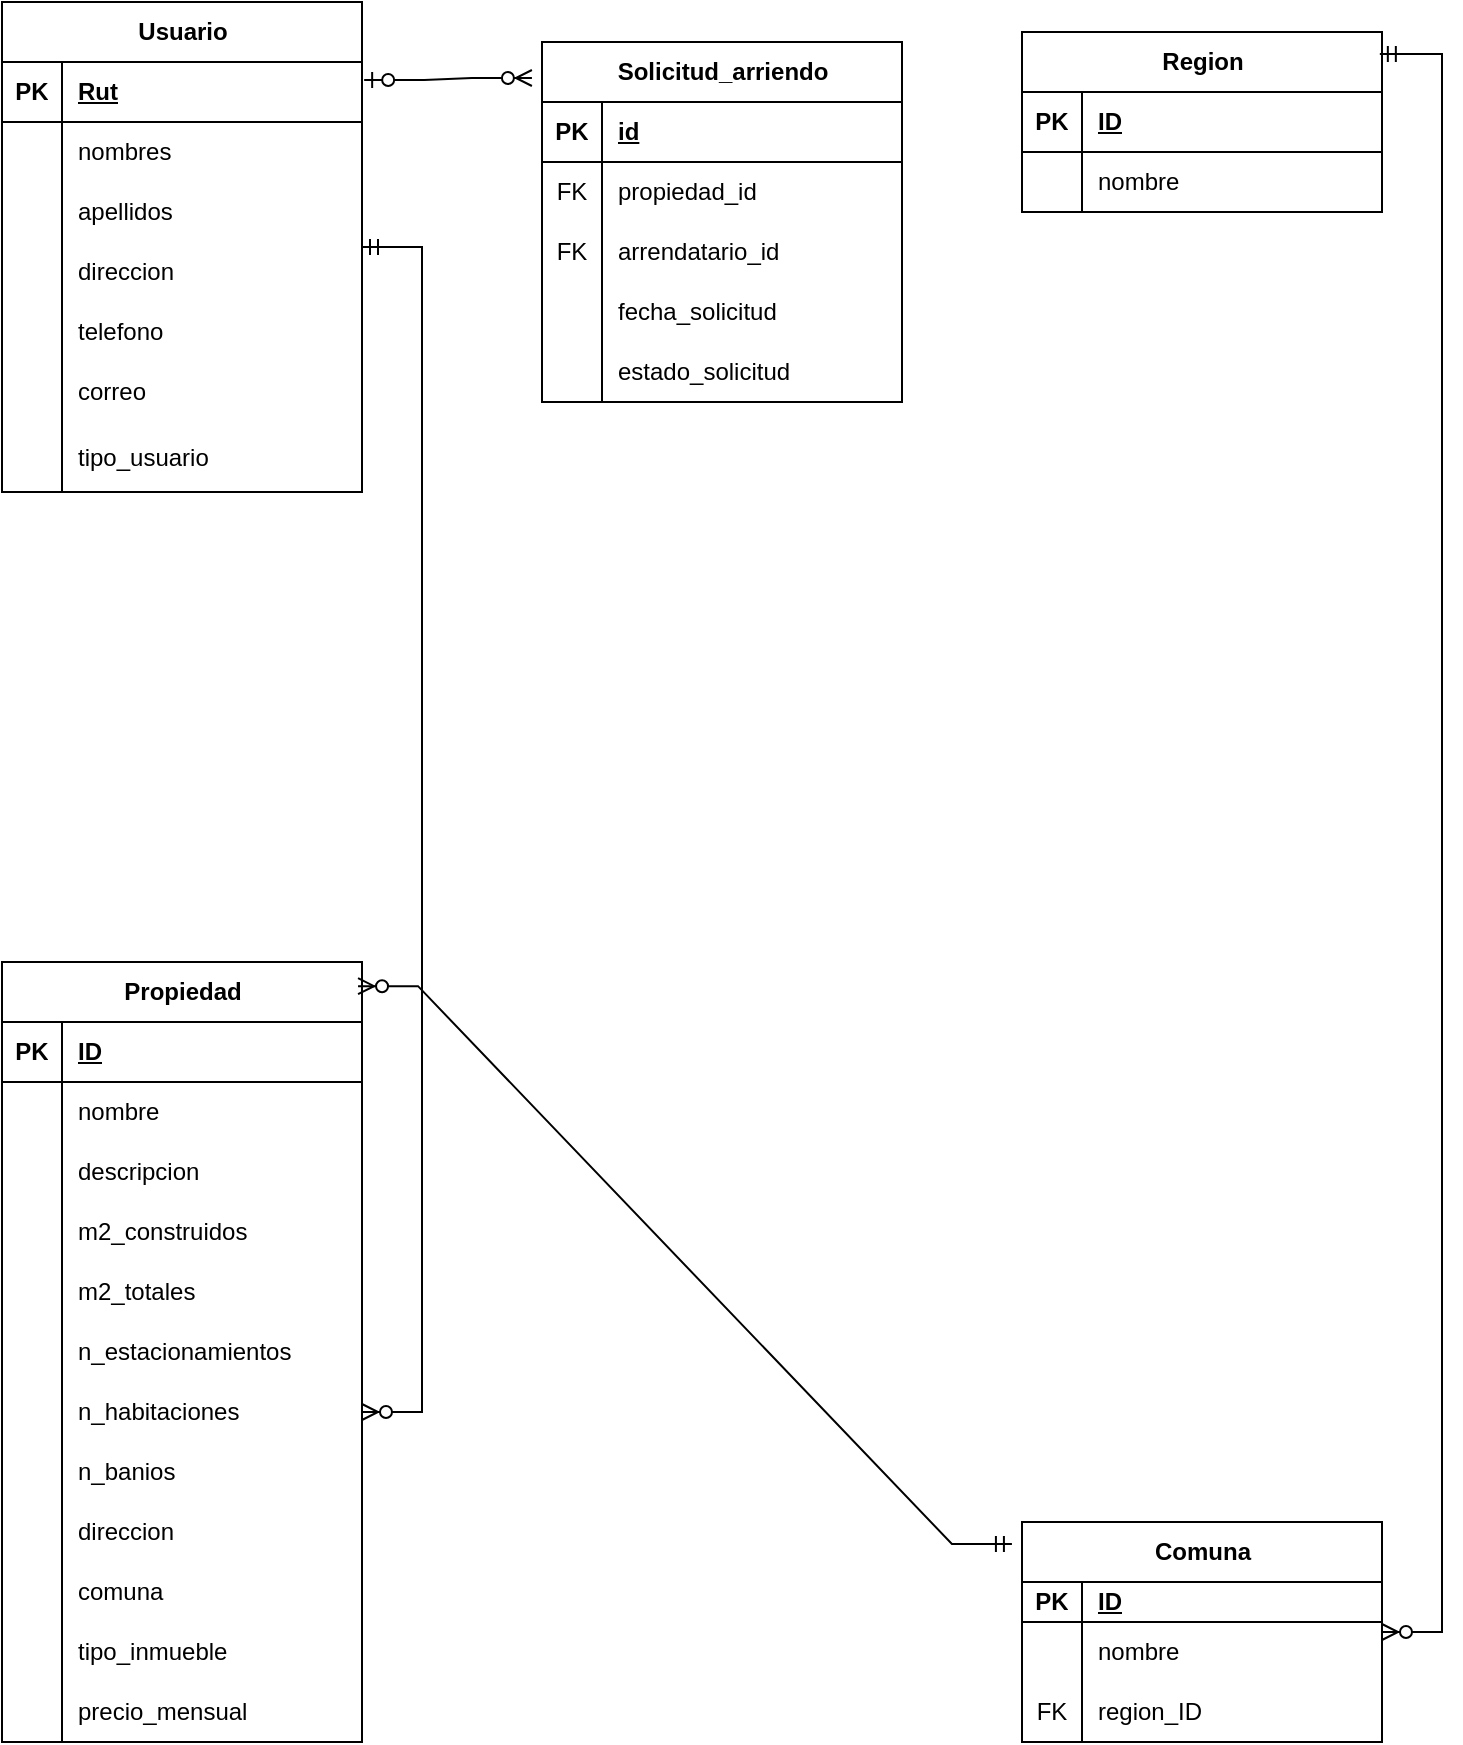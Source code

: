 <mxfile version="24.6.2" type="device">
  <diagram name="Página-1" id="eBH8wq7Yld1L-RDggViD">
    <mxGraphModel dx="784" dy="1092" grid="1" gridSize="10" guides="1" tooltips="1" connect="1" arrows="1" fold="1" page="1" pageScale="1" pageWidth="827" pageHeight="1169" math="0" shadow="0">
      <root>
        <mxCell id="0" />
        <mxCell id="1" parent="0" />
        <mxCell id="KlH6NlEjfuUd0uZfg4iU-1" value="Usuario" style="shape=table;startSize=30;container=1;collapsible=1;childLayout=tableLayout;fixedRows=1;rowLines=0;fontStyle=1;align=center;resizeLast=1;html=1;" vertex="1" parent="1">
          <mxGeometry x="80" y="40" width="180" height="245" as="geometry" />
        </mxCell>
        <mxCell id="KlH6NlEjfuUd0uZfg4iU-2" value="" style="shape=tableRow;horizontal=0;startSize=0;swimlaneHead=0;swimlaneBody=0;fillColor=none;collapsible=0;dropTarget=0;points=[[0,0.5],[1,0.5]];portConstraint=eastwest;top=0;left=0;right=0;bottom=1;" vertex="1" parent="KlH6NlEjfuUd0uZfg4iU-1">
          <mxGeometry y="30" width="180" height="30" as="geometry" />
        </mxCell>
        <mxCell id="KlH6NlEjfuUd0uZfg4iU-3" value="PK" style="shape=partialRectangle;connectable=0;fillColor=none;top=0;left=0;bottom=0;right=0;fontStyle=1;overflow=hidden;whiteSpace=wrap;html=1;" vertex="1" parent="KlH6NlEjfuUd0uZfg4iU-2">
          <mxGeometry width="30" height="30" as="geometry">
            <mxRectangle width="30" height="30" as="alternateBounds" />
          </mxGeometry>
        </mxCell>
        <mxCell id="KlH6NlEjfuUd0uZfg4iU-4" value="Rut" style="shape=partialRectangle;connectable=0;fillColor=none;top=0;left=0;bottom=0;right=0;align=left;spacingLeft=6;fontStyle=5;overflow=hidden;whiteSpace=wrap;html=1;" vertex="1" parent="KlH6NlEjfuUd0uZfg4iU-2">
          <mxGeometry x="30" width="150" height="30" as="geometry">
            <mxRectangle width="150" height="30" as="alternateBounds" />
          </mxGeometry>
        </mxCell>
        <mxCell id="KlH6NlEjfuUd0uZfg4iU-5" value="" style="shape=tableRow;horizontal=0;startSize=0;swimlaneHead=0;swimlaneBody=0;fillColor=none;collapsible=0;dropTarget=0;points=[[0,0.5],[1,0.5]];portConstraint=eastwest;top=0;left=0;right=0;bottom=0;" vertex="1" parent="KlH6NlEjfuUd0uZfg4iU-1">
          <mxGeometry y="60" width="180" height="30" as="geometry" />
        </mxCell>
        <mxCell id="KlH6NlEjfuUd0uZfg4iU-6" value="" style="shape=partialRectangle;connectable=0;fillColor=none;top=0;left=0;bottom=0;right=0;editable=1;overflow=hidden;whiteSpace=wrap;html=1;" vertex="1" parent="KlH6NlEjfuUd0uZfg4iU-5">
          <mxGeometry width="30" height="30" as="geometry">
            <mxRectangle width="30" height="30" as="alternateBounds" />
          </mxGeometry>
        </mxCell>
        <mxCell id="KlH6NlEjfuUd0uZfg4iU-7" value="nombres" style="shape=partialRectangle;connectable=0;fillColor=none;top=0;left=0;bottom=0;right=0;align=left;spacingLeft=6;overflow=hidden;whiteSpace=wrap;html=1;" vertex="1" parent="KlH6NlEjfuUd0uZfg4iU-5">
          <mxGeometry x="30" width="150" height="30" as="geometry">
            <mxRectangle width="150" height="30" as="alternateBounds" />
          </mxGeometry>
        </mxCell>
        <mxCell id="KlH6NlEjfuUd0uZfg4iU-8" value="" style="shape=tableRow;horizontal=0;startSize=0;swimlaneHead=0;swimlaneBody=0;fillColor=none;collapsible=0;dropTarget=0;points=[[0,0.5],[1,0.5]];portConstraint=eastwest;top=0;left=0;right=0;bottom=0;" vertex="1" parent="KlH6NlEjfuUd0uZfg4iU-1">
          <mxGeometry y="90" width="180" height="30" as="geometry" />
        </mxCell>
        <mxCell id="KlH6NlEjfuUd0uZfg4iU-9" value="" style="shape=partialRectangle;connectable=0;fillColor=none;top=0;left=0;bottom=0;right=0;editable=1;overflow=hidden;whiteSpace=wrap;html=1;" vertex="1" parent="KlH6NlEjfuUd0uZfg4iU-8">
          <mxGeometry width="30" height="30" as="geometry">
            <mxRectangle width="30" height="30" as="alternateBounds" />
          </mxGeometry>
        </mxCell>
        <mxCell id="KlH6NlEjfuUd0uZfg4iU-10" value="apellidos" style="shape=partialRectangle;connectable=0;fillColor=none;top=0;left=0;bottom=0;right=0;align=left;spacingLeft=6;overflow=hidden;whiteSpace=wrap;html=1;" vertex="1" parent="KlH6NlEjfuUd0uZfg4iU-8">
          <mxGeometry x="30" width="150" height="30" as="geometry">
            <mxRectangle width="150" height="30" as="alternateBounds" />
          </mxGeometry>
        </mxCell>
        <mxCell id="KlH6NlEjfuUd0uZfg4iU-11" value="" style="shape=tableRow;horizontal=0;startSize=0;swimlaneHead=0;swimlaneBody=0;fillColor=none;collapsible=0;dropTarget=0;points=[[0,0.5],[1,0.5]];portConstraint=eastwest;top=0;left=0;right=0;bottom=0;" vertex="1" parent="KlH6NlEjfuUd0uZfg4iU-1">
          <mxGeometry y="120" width="180" height="30" as="geometry" />
        </mxCell>
        <mxCell id="KlH6NlEjfuUd0uZfg4iU-12" value="" style="shape=partialRectangle;connectable=0;fillColor=none;top=0;left=0;bottom=0;right=0;editable=1;overflow=hidden;whiteSpace=wrap;html=1;" vertex="1" parent="KlH6NlEjfuUd0uZfg4iU-11">
          <mxGeometry width="30" height="30" as="geometry">
            <mxRectangle width="30" height="30" as="alternateBounds" />
          </mxGeometry>
        </mxCell>
        <mxCell id="KlH6NlEjfuUd0uZfg4iU-13" value="direccion" style="shape=partialRectangle;connectable=0;fillColor=none;top=0;left=0;bottom=0;right=0;align=left;spacingLeft=6;overflow=hidden;whiteSpace=wrap;html=1;" vertex="1" parent="KlH6NlEjfuUd0uZfg4iU-11">
          <mxGeometry x="30" width="150" height="30" as="geometry">
            <mxRectangle width="150" height="30" as="alternateBounds" />
          </mxGeometry>
        </mxCell>
        <mxCell id="KlH6NlEjfuUd0uZfg4iU-14" value="" style="shape=tableRow;horizontal=0;startSize=0;swimlaneHead=0;swimlaneBody=0;fillColor=none;collapsible=0;dropTarget=0;points=[[0,0.5],[1,0.5]];portConstraint=eastwest;top=0;left=0;right=0;bottom=0;" vertex="1" parent="KlH6NlEjfuUd0uZfg4iU-1">
          <mxGeometry y="150" width="180" height="30" as="geometry" />
        </mxCell>
        <mxCell id="KlH6NlEjfuUd0uZfg4iU-15" value="" style="shape=partialRectangle;connectable=0;fillColor=none;top=0;left=0;bottom=0;right=0;editable=1;overflow=hidden;whiteSpace=wrap;html=1;" vertex="1" parent="KlH6NlEjfuUd0uZfg4iU-14">
          <mxGeometry width="30" height="30" as="geometry">
            <mxRectangle width="30" height="30" as="alternateBounds" />
          </mxGeometry>
        </mxCell>
        <mxCell id="KlH6NlEjfuUd0uZfg4iU-16" value="telefono" style="shape=partialRectangle;connectable=0;fillColor=none;top=0;left=0;bottom=0;right=0;align=left;spacingLeft=6;overflow=hidden;whiteSpace=wrap;html=1;" vertex="1" parent="KlH6NlEjfuUd0uZfg4iU-14">
          <mxGeometry x="30" width="150" height="30" as="geometry">
            <mxRectangle width="150" height="30" as="alternateBounds" />
          </mxGeometry>
        </mxCell>
        <mxCell id="KlH6NlEjfuUd0uZfg4iU-17" value="" style="shape=tableRow;horizontal=0;startSize=0;swimlaneHead=0;swimlaneBody=0;fillColor=none;collapsible=0;dropTarget=0;points=[[0,0.5],[1,0.5]];portConstraint=eastwest;top=0;left=0;right=0;bottom=0;" vertex="1" parent="KlH6NlEjfuUd0uZfg4iU-1">
          <mxGeometry y="180" width="180" height="30" as="geometry" />
        </mxCell>
        <mxCell id="KlH6NlEjfuUd0uZfg4iU-18" value="" style="shape=partialRectangle;connectable=0;fillColor=none;top=0;left=0;bottom=0;right=0;editable=1;overflow=hidden;whiteSpace=wrap;html=1;" vertex="1" parent="KlH6NlEjfuUd0uZfg4iU-17">
          <mxGeometry width="30" height="30" as="geometry">
            <mxRectangle width="30" height="30" as="alternateBounds" />
          </mxGeometry>
        </mxCell>
        <mxCell id="KlH6NlEjfuUd0uZfg4iU-19" value="correo" style="shape=partialRectangle;connectable=0;fillColor=none;top=0;left=0;bottom=0;right=0;align=left;spacingLeft=6;overflow=hidden;whiteSpace=wrap;html=1;" vertex="1" parent="KlH6NlEjfuUd0uZfg4iU-17">
          <mxGeometry x="30" width="150" height="30" as="geometry">
            <mxRectangle width="150" height="30" as="alternateBounds" />
          </mxGeometry>
        </mxCell>
        <mxCell id="KlH6NlEjfuUd0uZfg4iU-20" value="" style="shape=tableRow;horizontal=0;startSize=0;swimlaneHead=0;swimlaneBody=0;fillColor=none;collapsible=0;dropTarget=0;points=[[0,0.5],[1,0.5]];portConstraint=eastwest;top=0;left=0;right=0;bottom=0;" vertex="1" parent="KlH6NlEjfuUd0uZfg4iU-1">
          <mxGeometry y="210" width="180" height="35" as="geometry" />
        </mxCell>
        <mxCell id="KlH6NlEjfuUd0uZfg4iU-21" value="" style="shape=partialRectangle;connectable=0;fillColor=none;top=0;left=0;bottom=0;right=0;editable=1;overflow=hidden;whiteSpace=wrap;html=1;" vertex="1" parent="KlH6NlEjfuUd0uZfg4iU-20">
          <mxGeometry width="30" height="35" as="geometry">
            <mxRectangle width="30" height="35" as="alternateBounds" />
          </mxGeometry>
        </mxCell>
        <mxCell id="KlH6NlEjfuUd0uZfg4iU-22" value="tipo_&lt;span style=&quot;background-color: initial;&quot;&gt;usuario&lt;/span&gt;" style="shape=partialRectangle;connectable=0;fillColor=none;top=0;left=0;bottom=0;right=0;align=left;spacingLeft=6;overflow=hidden;whiteSpace=wrap;html=1;" vertex="1" parent="KlH6NlEjfuUd0uZfg4iU-20">
          <mxGeometry x="30" width="150" height="35" as="geometry">
            <mxRectangle width="150" height="35" as="alternateBounds" />
          </mxGeometry>
        </mxCell>
        <mxCell id="KlH6NlEjfuUd0uZfg4iU-23" value="Region" style="shape=table;startSize=30;container=1;collapsible=1;childLayout=tableLayout;fixedRows=1;rowLines=0;fontStyle=1;align=center;resizeLast=1;html=1;" vertex="1" parent="1">
          <mxGeometry x="590" y="55" width="180" height="90" as="geometry" />
        </mxCell>
        <mxCell id="KlH6NlEjfuUd0uZfg4iU-24" value="" style="shape=tableRow;horizontal=0;startSize=0;swimlaneHead=0;swimlaneBody=0;fillColor=none;collapsible=0;dropTarget=0;points=[[0,0.5],[1,0.5]];portConstraint=eastwest;top=0;left=0;right=0;bottom=1;" vertex="1" parent="KlH6NlEjfuUd0uZfg4iU-23">
          <mxGeometry y="30" width="180" height="30" as="geometry" />
        </mxCell>
        <mxCell id="KlH6NlEjfuUd0uZfg4iU-25" value="PK" style="shape=partialRectangle;connectable=0;fillColor=none;top=0;left=0;bottom=0;right=0;fontStyle=1;overflow=hidden;whiteSpace=wrap;html=1;" vertex="1" parent="KlH6NlEjfuUd0uZfg4iU-24">
          <mxGeometry width="30" height="30" as="geometry">
            <mxRectangle width="30" height="30" as="alternateBounds" />
          </mxGeometry>
        </mxCell>
        <mxCell id="KlH6NlEjfuUd0uZfg4iU-26" value="ID" style="shape=partialRectangle;connectable=0;fillColor=none;top=0;left=0;bottom=0;right=0;align=left;spacingLeft=6;fontStyle=5;overflow=hidden;whiteSpace=wrap;html=1;" vertex="1" parent="KlH6NlEjfuUd0uZfg4iU-24">
          <mxGeometry x="30" width="150" height="30" as="geometry">
            <mxRectangle width="150" height="30" as="alternateBounds" />
          </mxGeometry>
        </mxCell>
        <mxCell id="KlH6NlEjfuUd0uZfg4iU-27" value="" style="shape=tableRow;horizontal=0;startSize=0;swimlaneHead=0;swimlaneBody=0;fillColor=none;collapsible=0;dropTarget=0;points=[[0,0.5],[1,0.5]];portConstraint=eastwest;top=0;left=0;right=0;bottom=0;" vertex="1" parent="KlH6NlEjfuUd0uZfg4iU-23">
          <mxGeometry y="60" width="180" height="30" as="geometry" />
        </mxCell>
        <mxCell id="KlH6NlEjfuUd0uZfg4iU-28" value="" style="shape=partialRectangle;connectable=0;fillColor=none;top=0;left=0;bottom=0;right=0;editable=1;overflow=hidden;whiteSpace=wrap;html=1;" vertex="1" parent="KlH6NlEjfuUd0uZfg4iU-27">
          <mxGeometry width="30" height="30" as="geometry">
            <mxRectangle width="30" height="30" as="alternateBounds" />
          </mxGeometry>
        </mxCell>
        <mxCell id="KlH6NlEjfuUd0uZfg4iU-29" value="nombre" style="shape=partialRectangle;connectable=0;fillColor=none;top=0;left=0;bottom=0;right=0;align=left;spacingLeft=6;overflow=hidden;whiteSpace=wrap;html=1;" vertex="1" parent="KlH6NlEjfuUd0uZfg4iU-27">
          <mxGeometry x="30" width="150" height="30" as="geometry">
            <mxRectangle width="150" height="30" as="alternateBounds" />
          </mxGeometry>
        </mxCell>
        <mxCell id="KlH6NlEjfuUd0uZfg4iU-36" value="Comuna" style="shape=table;startSize=30;container=1;collapsible=1;childLayout=tableLayout;fixedRows=1;rowLines=0;fontStyle=1;align=center;resizeLast=1;html=1;" vertex="1" parent="1">
          <mxGeometry x="590" y="800" width="180" height="110" as="geometry" />
        </mxCell>
        <mxCell id="KlH6NlEjfuUd0uZfg4iU-37" value="" style="shape=tableRow;horizontal=0;startSize=0;swimlaneHead=0;swimlaneBody=0;fillColor=none;collapsible=0;dropTarget=0;points=[[0,0.5],[1,0.5]];portConstraint=eastwest;top=0;left=0;right=0;bottom=1;" vertex="1" parent="KlH6NlEjfuUd0uZfg4iU-36">
          <mxGeometry y="30" width="180" height="20" as="geometry" />
        </mxCell>
        <mxCell id="KlH6NlEjfuUd0uZfg4iU-38" value="PK" style="shape=partialRectangle;connectable=0;fillColor=none;top=0;left=0;bottom=0;right=0;fontStyle=1;overflow=hidden;whiteSpace=wrap;html=1;" vertex="1" parent="KlH6NlEjfuUd0uZfg4iU-37">
          <mxGeometry width="30" height="20" as="geometry">
            <mxRectangle width="30" height="20" as="alternateBounds" />
          </mxGeometry>
        </mxCell>
        <mxCell id="KlH6NlEjfuUd0uZfg4iU-39" value="ID" style="shape=partialRectangle;connectable=0;fillColor=none;top=0;left=0;bottom=0;right=0;align=left;spacingLeft=6;fontStyle=5;overflow=hidden;whiteSpace=wrap;html=1;" vertex="1" parent="KlH6NlEjfuUd0uZfg4iU-37">
          <mxGeometry x="30" width="150" height="20" as="geometry">
            <mxRectangle width="150" height="20" as="alternateBounds" />
          </mxGeometry>
        </mxCell>
        <mxCell id="KlH6NlEjfuUd0uZfg4iU-40" value="" style="shape=tableRow;horizontal=0;startSize=0;swimlaneHead=0;swimlaneBody=0;fillColor=none;collapsible=0;dropTarget=0;points=[[0,0.5],[1,0.5]];portConstraint=eastwest;top=0;left=0;right=0;bottom=0;" vertex="1" parent="KlH6NlEjfuUd0uZfg4iU-36">
          <mxGeometry y="50" width="180" height="30" as="geometry" />
        </mxCell>
        <mxCell id="KlH6NlEjfuUd0uZfg4iU-41" value="" style="shape=partialRectangle;connectable=0;fillColor=none;top=0;left=0;bottom=0;right=0;editable=1;overflow=hidden;whiteSpace=wrap;html=1;" vertex="1" parent="KlH6NlEjfuUd0uZfg4iU-40">
          <mxGeometry width="30" height="30" as="geometry">
            <mxRectangle width="30" height="30" as="alternateBounds" />
          </mxGeometry>
        </mxCell>
        <mxCell id="KlH6NlEjfuUd0uZfg4iU-42" value="nombre" style="shape=partialRectangle;connectable=0;fillColor=none;top=0;left=0;bottom=0;right=0;align=left;spacingLeft=6;overflow=hidden;whiteSpace=wrap;html=1;" vertex="1" parent="KlH6NlEjfuUd0uZfg4iU-40">
          <mxGeometry x="30" width="150" height="30" as="geometry">
            <mxRectangle width="150" height="30" as="alternateBounds" />
          </mxGeometry>
        </mxCell>
        <mxCell id="KlH6NlEjfuUd0uZfg4iU-43" value="" style="shape=tableRow;horizontal=0;startSize=0;swimlaneHead=0;swimlaneBody=0;fillColor=none;collapsible=0;dropTarget=0;points=[[0,0.5],[1,0.5]];portConstraint=eastwest;top=0;left=0;right=0;bottom=0;" vertex="1" parent="KlH6NlEjfuUd0uZfg4iU-36">
          <mxGeometry y="80" width="180" height="30" as="geometry" />
        </mxCell>
        <mxCell id="KlH6NlEjfuUd0uZfg4iU-44" value="FK" style="shape=partialRectangle;connectable=0;fillColor=none;top=0;left=0;bottom=0;right=0;editable=1;overflow=hidden;whiteSpace=wrap;html=1;" vertex="1" parent="KlH6NlEjfuUd0uZfg4iU-43">
          <mxGeometry width="30" height="30" as="geometry">
            <mxRectangle width="30" height="30" as="alternateBounds" />
          </mxGeometry>
        </mxCell>
        <mxCell id="KlH6NlEjfuUd0uZfg4iU-45" value="region_ID" style="shape=partialRectangle;connectable=0;fillColor=none;top=0;left=0;bottom=0;right=0;align=left;spacingLeft=6;overflow=hidden;whiteSpace=wrap;html=1;" vertex="1" parent="KlH6NlEjfuUd0uZfg4iU-43">
          <mxGeometry x="30" width="150" height="30" as="geometry">
            <mxRectangle width="150" height="30" as="alternateBounds" />
          </mxGeometry>
        </mxCell>
        <mxCell id="KlH6NlEjfuUd0uZfg4iU-49" value="Propiedad" style="shape=table;startSize=30;container=1;collapsible=1;childLayout=tableLayout;fixedRows=1;rowLines=0;fontStyle=1;align=center;resizeLast=1;html=1;" vertex="1" parent="1">
          <mxGeometry x="80" y="520" width="180" height="390" as="geometry" />
        </mxCell>
        <mxCell id="KlH6NlEjfuUd0uZfg4iU-50" value="" style="shape=tableRow;horizontal=0;startSize=0;swimlaneHead=0;swimlaneBody=0;fillColor=none;collapsible=0;dropTarget=0;points=[[0,0.5],[1,0.5]];portConstraint=eastwest;top=0;left=0;right=0;bottom=1;" vertex="1" parent="KlH6NlEjfuUd0uZfg4iU-49">
          <mxGeometry y="30" width="180" height="30" as="geometry" />
        </mxCell>
        <mxCell id="KlH6NlEjfuUd0uZfg4iU-51" value="PK" style="shape=partialRectangle;connectable=0;fillColor=none;top=0;left=0;bottom=0;right=0;fontStyle=1;overflow=hidden;whiteSpace=wrap;html=1;" vertex="1" parent="KlH6NlEjfuUd0uZfg4iU-50">
          <mxGeometry width="30" height="30" as="geometry">
            <mxRectangle width="30" height="30" as="alternateBounds" />
          </mxGeometry>
        </mxCell>
        <mxCell id="KlH6NlEjfuUd0uZfg4iU-52" value="ID" style="shape=partialRectangle;connectable=0;fillColor=none;top=0;left=0;bottom=0;right=0;align=left;spacingLeft=6;fontStyle=5;overflow=hidden;whiteSpace=wrap;html=1;" vertex="1" parent="KlH6NlEjfuUd0uZfg4iU-50">
          <mxGeometry x="30" width="150" height="30" as="geometry">
            <mxRectangle width="150" height="30" as="alternateBounds" />
          </mxGeometry>
        </mxCell>
        <mxCell id="KlH6NlEjfuUd0uZfg4iU-53" value="" style="shape=tableRow;horizontal=0;startSize=0;swimlaneHead=0;swimlaneBody=0;fillColor=none;collapsible=0;dropTarget=0;points=[[0,0.5],[1,0.5]];portConstraint=eastwest;top=0;left=0;right=0;bottom=0;" vertex="1" parent="KlH6NlEjfuUd0uZfg4iU-49">
          <mxGeometry y="60" width="180" height="30" as="geometry" />
        </mxCell>
        <mxCell id="KlH6NlEjfuUd0uZfg4iU-54" value="" style="shape=partialRectangle;connectable=0;fillColor=none;top=0;left=0;bottom=0;right=0;editable=1;overflow=hidden;whiteSpace=wrap;html=1;" vertex="1" parent="KlH6NlEjfuUd0uZfg4iU-53">
          <mxGeometry width="30" height="30" as="geometry">
            <mxRectangle width="30" height="30" as="alternateBounds" />
          </mxGeometry>
        </mxCell>
        <mxCell id="KlH6NlEjfuUd0uZfg4iU-55" value="nombre" style="shape=partialRectangle;connectable=0;fillColor=none;top=0;left=0;bottom=0;right=0;align=left;spacingLeft=6;overflow=hidden;whiteSpace=wrap;html=1;" vertex="1" parent="KlH6NlEjfuUd0uZfg4iU-53">
          <mxGeometry x="30" width="150" height="30" as="geometry">
            <mxRectangle width="150" height="30" as="alternateBounds" />
          </mxGeometry>
        </mxCell>
        <mxCell id="KlH6NlEjfuUd0uZfg4iU-56" value="" style="shape=tableRow;horizontal=0;startSize=0;swimlaneHead=0;swimlaneBody=0;fillColor=none;collapsible=0;dropTarget=0;points=[[0,0.5],[1,0.5]];portConstraint=eastwest;top=0;left=0;right=0;bottom=0;" vertex="1" parent="KlH6NlEjfuUd0uZfg4iU-49">
          <mxGeometry y="90" width="180" height="30" as="geometry" />
        </mxCell>
        <mxCell id="KlH6NlEjfuUd0uZfg4iU-57" value="" style="shape=partialRectangle;connectable=0;fillColor=none;top=0;left=0;bottom=0;right=0;editable=1;overflow=hidden;whiteSpace=wrap;html=1;" vertex="1" parent="KlH6NlEjfuUd0uZfg4iU-56">
          <mxGeometry width="30" height="30" as="geometry">
            <mxRectangle width="30" height="30" as="alternateBounds" />
          </mxGeometry>
        </mxCell>
        <mxCell id="KlH6NlEjfuUd0uZfg4iU-58" value="descripcion" style="shape=partialRectangle;connectable=0;fillColor=none;top=0;left=0;bottom=0;right=0;align=left;spacingLeft=6;overflow=hidden;whiteSpace=wrap;html=1;" vertex="1" parent="KlH6NlEjfuUd0uZfg4iU-56">
          <mxGeometry x="30" width="150" height="30" as="geometry">
            <mxRectangle width="150" height="30" as="alternateBounds" />
          </mxGeometry>
        </mxCell>
        <mxCell id="KlH6NlEjfuUd0uZfg4iU-59" value="" style="shape=tableRow;horizontal=0;startSize=0;swimlaneHead=0;swimlaneBody=0;fillColor=none;collapsible=0;dropTarget=0;points=[[0,0.5],[1,0.5]];portConstraint=eastwest;top=0;left=0;right=0;bottom=0;" vertex="1" parent="KlH6NlEjfuUd0uZfg4iU-49">
          <mxGeometry y="120" width="180" height="30" as="geometry" />
        </mxCell>
        <mxCell id="KlH6NlEjfuUd0uZfg4iU-60" value="" style="shape=partialRectangle;connectable=0;fillColor=none;top=0;left=0;bottom=0;right=0;editable=1;overflow=hidden;whiteSpace=wrap;html=1;" vertex="1" parent="KlH6NlEjfuUd0uZfg4iU-59">
          <mxGeometry width="30" height="30" as="geometry">
            <mxRectangle width="30" height="30" as="alternateBounds" />
          </mxGeometry>
        </mxCell>
        <mxCell id="KlH6NlEjfuUd0uZfg4iU-61" value="m2_construidos" style="shape=partialRectangle;connectable=0;fillColor=none;top=0;left=0;bottom=0;right=0;align=left;spacingLeft=6;overflow=hidden;whiteSpace=wrap;html=1;" vertex="1" parent="KlH6NlEjfuUd0uZfg4iU-59">
          <mxGeometry x="30" width="150" height="30" as="geometry">
            <mxRectangle width="150" height="30" as="alternateBounds" />
          </mxGeometry>
        </mxCell>
        <mxCell id="KlH6NlEjfuUd0uZfg4iU-62" value="" style="shape=tableRow;horizontal=0;startSize=0;swimlaneHead=0;swimlaneBody=0;fillColor=none;collapsible=0;dropTarget=0;points=[[0,0.5],[1,0.5]];portConstraint=eastwest;top=0;left=0;right=0;bottom=0;" vertex="1" parent="KlH6NlEjfuUd0uZfg4iU-49">
          <mxGeometry y="150" width="180" height="30" as="geometry" />
        </mxCell>
        <mxCell id="KlH6NlEjfuUd0uZfg4iU-63" value="" style="shape=partialRectangle;connectable=0;fillColor=none;top=0;left=0;bottom=0;right=0;editable=1;overflow=hidden;whiteSpace=wrap;html=1;" vertex="1" parent="KlH6NlEjfuUd0uZfg4iU-62">
          <mxGeometry width="30" height="30" as="geometry">
            <mxRectangle width="30" height="30" as="alternateBounds" />
          </mxGeometry>
        </mxCell>
        <mxCell id="KlH6NlEjfuUd0uZfg4iU-64" value="m2_totales" style="shape=partialRectangle;connectable=0;fillColor=none;top=0;left=0;bottom=0;right=0;align=left;spacingLeft=6;overflow=hidden;whiteSpace=wrap;html=1;" vertex="1" parent="KlH6NlEjfuUd0uZfg4iU-62">
          <mxGeometry x="30" width="150" height="30" as="geometry">
            <mxRectangle width="150" height="30" as="alternateBounds" />
          </mxGeometry>
        </mxCell>
        <mxCell id="KlH6NlEjfuUd0uZfg4iU-65" value="" style="shape=tableRow;horizontal=0;startSize=0;swimlaneHead=0;swimlaneBody=0;fillColor=none;collapsible=0;dropTarget=0;points=[[0,0.5],[1,0.5]];portConstraint=eastwest;top=0;left=0;right=0;bottom=0;" vertex="1" parent="KlH6NlEjfuUd0uZfg4iU-49">
          <mxGeometry y="180" width="180" height="30" as="geometry" />
        </mxCell>
        <mxCell id="KlH6NlEjfuUd0uZfg4iU-66" value="" style="shape=partialRectangle;connectable=0;fillColor=none;top=0;left=0;bottom=0;right=0;editable=1;overflow=hidden;whiteSpace=wrap;html=1;" vertex="1" parent="KlH6NlEjfuUd0uZfg4iU-65">
          <mxGeometry width="30" height="30" as="geometry">
            <mxRectangle width="30" height="30" as="alternateBounds" />
          </mxGeometry>
        </mxCell>
        <mxCell id="KlH6NlEjfuUd0uZfg4iU-67" value="n_estacionamientos" style="shape=partialRectangle;connectable=0;fillColor=none;top=0;left=0;bottom=0;right=0;align=left;spacingLeft=6;overflow=hidden;whiteSpace=wrap;html=1;" vertex="1" parent="KlH6NlEjfuUd0uZfg4iU-65">
          <mxGeometry x="30" width="150" height="30" as="geometry">
            <mxRectangle width="150" height="30" as="alternateBounds" />
          </mxGeometry>
        </mxCell>
        <mxCell id="KlH6NlEjfuUd0uZfg4iU-68" value="" style="shape=tableRow;horizontal=0;startSize=0;swimlaneHead=0;swimlaneBody=0;fillColor=none;collapsible=0;dropTarget=0;points=[[0,0.5],[1,0.5]];portConstraint=eastwest;top=0;left=0;right=0;bottom=0;" vertex="1" parent="KlH6NlEjfuUd0uZfg4iU-49">
          <mxGeometry y="210" width="180" height="30" as="geometry" />
        </mxCell>
        <mxCell id="KlH6NlEjfuUd0uZfg4iU-69" value="" style="shape=partialRectangle;connectable=0;fillColor=none;top=0;left=0;bottom=0;right=0;editable=1;overflow=hidden;whiteSpace=wrap;html=1;" vertex="1" parent="KlH6NlEjfuUd0uZfg4iU-68">
          <mxGeometry width="30" height="30" as="geometry">
            <mxRectangle width="30" height="30" as="alternateBounds" />
          </mxGeometry>
        </mxCell>
        <mxCell id="KlH6NlEjfuUd0uZfg4iU-70" value="n_habitaciones" style="shape=partialRectangle;connectable=0;fillColor=none;top=0;left=0;bottom=0;right=0;align=left;spacingLeft=6;overflow=hidden;whiteSpace=wrap;html=1;" vertex="1" parent="KlH6NlEjfuUd0uZfg4iU-68">
          <mxGeometry x="30" width="150" height="30" as="geometry">
            <mxRectangle width="150" height="30" as="alternateBounds" />
          </mxGeometry>
        </mxCell>
        <mxCell id="KlH6NlEjfuUd0uZfg4iU-71" value="" style="shape=tableRow;horizontal=0;startSize=0;swimlaneHead=0;swimlaneBody=0;fillColor=none;collapsible=0;dropTarget=0;points=[[0,0.5],[1,0.5]];portConstraint=eastwest;top=0;left=0;right=0;bottom=0;" vertex="1" parent="KlH6NlEjfuUd0uZfg4iU-49">
          <mxGeometry y="240" width="180" height="30" as="geometry" />
        </mxCell>
        <mxCell id="KlH6NlEjfuUd0uZfg4iU-72" value="" style="shape=partialRectangle;connectable=0;fillColor=none;top=0;left=0;bottom=0;right=0;editable=1;overflow=hidden;whiteSpace=wrap;html=1;" vertex="1" parent="KlH6NlEjfuUd0uZfg4iU-71">
          <mxGeometry width="30" height="30" as="geometry">
            <mxRectangle width="30" height="30" as="alternateBounds" />
          </mxGeometry>
        </mxCell>
        <mxCell id="KlH6NlEjfuUd0uZfg4iU-73" value="n_banios" style="shape=partialRectangle;connectable=0;fillColor=none;top=0;left=0;bottom=0;right=0;align=left;spacingLeft=6;overflow=hidden;whiteSpace=wrap;html=1;" vertex="1" parent="KlH6NlEjfuUd0uZfg4iU-71">
          <mxGeometry x="30" width="150" height="30" as="geometry">
            <mxRectangle width="150" height="30" as="alternateBounds" />
          </mxGeometry>
        </mxCell>
        <mxCell id="KlH6NlEjfuUd0uZfg4iU-99" value="" style="shape=tableRow;horizontal=0;startSize=0;swimlaneHead=0;swimlaneBody=0;fillColor=none;collapsible=0;dropTarget=0;points=[[0,0.5],[1,0.5]];portConstraint=eastwest;top=0;left=0;right=0;bottom=0;" vertex="1" parent="KlH6NlEjfuUd0uZfg4iU-49">
          <mxGeometry y="270" width="180" height="30" as="geometry" />
        </mxCell>
        <mxCell id="KlH6NlEjfuUd0uZfg4iU-100" value="" style="shape=partialRectangle;connectable=0;fillColor=none;top=0;left=0;bottom=0;right=0;editable=1;overflow=hidden;whiteSpace=wrap;html=1;" vertex="1" parent="KlH6NlEjfuUd0uZfg4iU-99">
          <mxGeometry width="30" height="30" as="geometry">
            <mxRectangle width="30" height="30" as="alternateBounds" />
          </mxGeometry>
        </mxCell>
        <mxCell id="KlH6NlEjfuUd0uZfg4iU-101" value="direccion" style="shape=partialRectangle;connectable=0;fillColor=none;top=0;left=0;bottom=0;right=0;align=left;spacingLeft=6;overflow=hidden;whiteSpace=wrap;html=1;" vertex="1" parent="KlH6NlEjfuUd0uZfg4iU-99">
          <mxGeometry x="30" width="150" height="30" as="geometry">
            <mxRectangle width="150" height="30" as="alternateBounds" />
          </mxGeometry>
        </mxCell>
        <mxCell id="KlH6NlEjfuUd0uZfg4iU-102" value="" style="shape=tableRow;horizontal=0;startSize=0;swimlaneHead=0;swimlaneBody=0;fillColor=none;collapsible=0;dropTarget=0;points=[[0,0.5],[1,0.5]];portConstraint=eastwest;top=0;left=0;right=0;bottom=0;" vertex="1" parent="KlH6NlEjfuUd0uZfg4iU-49">
          <mxGeometry y="300" width="180" height="30" as="geometry" />
        </mxCell>
        <mxCell id="KlH6NlEjfuUd0uZfg4iU-103" value="" style="shape=partialRectangle;connectable=0;fillColor=none;top=0;left=0;bottom=0;right=0;editable=1;overflow=hidden;whiteSpace=wrap;html=1;" vertex="1" parent="KlH6NlEjfuUd0uZfg4iU-102">
          <mxGeometry width="30" height="30" as="geometry">
            <mxRectangle width="30" height="30" as="alternateBounds" />
          </mxGeometry>
        </mxCell>
        <mxCell id="KlH6NlEjfuUd0uZfg4iU-104" value="comuna" style="shape=partialRectangle;connectable=0;fillColor=none;top=0;left=0;bottom=0;right=0;align=left;spacingLeft=6;overflow=hidden;whiteSpace=wrap;html=1;" vertex="1" parent="KlH6NlEjfuUd0uZfg4iU-102">
          <mxGeometry x="30" width="150" height="30" as="geometry">
            <mxRectangle width="150" height="30" as="alternateBounds" />
          </mxGeometry>
        </mxCell>
        <mxCell id="KlH6NlEjfuUd0uZfg4iU-105" value="" style="shape=tableRow;horizontal=0;startSize=0;swimlaneHead=0;swimlaneBody=0;fillColor=none;collapsible=0;dropTarget=0;points=[[0,0.5],[1,0.5]];portConstraint=eastwest;top=0;left=0;right=0;bottom=0;" vertex="1" parent="KlH6NlEjfuUd0uZfg4iU-49">
          <mxGeometry y="330" width="180" height="30" as="geometry" />
        </mxCell>
        <mxCell id="KlH6NlEjfuUd0uZfg4iU-106" value="" style="shape=partialRectangle;connectable=0;fillColor=none;top=0;left=0;bottom=0;right=0;editable=1;overflow=hidden;whiteSpace=wrap;html=1;" vertex="1" parent="KlH6NlEjfuUd0uZfg4iU-105">
          <mxGeometry width="30" height="30" as="geometry">
            <mxRectangle width="30" height="30" as="alternateBounds" />
          </mxGeometry>
        </mxCell>
        <mxCell id="KlH6NlEjfuUd0uZfg4iU-107" value="tipo_inmueble" style="shape=partialRectangle;connectable=0;fillColor=none;top=0;left=0;bottom=0;right=0;align=left;spacingLeft=6;overflow=hidden;whiteSpace=wrap;html=1;" vertex="1" parent="KlH6NlEjfuUd0uZfg4iU-105">
          <mxGeometry x="30" width="150" height="30" as="geometry">
            <mxRectangle width="150" height="30" as="alternateBounds" />
          </mxGeometry>
        </mxCell>
        <mxCell id="KlH6NlEjfuUd0uZfg4iU-108" value="" style="shape=tableRow;horizontal=0;startSize=0;swimlaneHead=0;swimlaneBody=0;fillColor=none;collapsible=0;dropTarget=0;points=[[0,0.5],[1,0.5]];portConstraint=eastwest;top=0;left=0;right=0;bottom=0;" vertex="1" parent="KlH6NlEjfuUd0uZfg4iU-49">
          <mxGeometry y="360" width="180" height="30" as="geometry" />
        </mxCell>
        <mxCell id="KlH6NlEjfuUd0uZfg4iU-109" value="" style="shape=partialRectangle;connectable=0;fillColor=none;top=0;left=0;bottom=0;right=0;editable=1;overflow=hidden;whiteSpace=wrap;html=1;" vertex="1" parent="KlH6NlEjfuUd0uZfg4iU-108">
          <mxGeometry width="30" height="30" as="geometry">
            <mxRectangle width="30" height="30" as="alternateBounds" />
          </mxGeometry>
        </mxCell>
        <mxCell id="KlH6NlEjfuUd0uZfg4iU-110" value="precio_mensual" style="shape=partialRectangle;connectable=0;fillColor=none;top=0;left=0;bottom=0;right=0;align=left;spacingLeft=6;overflow=hidden;whiteSpace=wrap;html=1;" vertex="1" parent="KlH6NlEjfuUd0uZfg4iU-108">
          <mxGeometry x="30" width="150" height="30" as="geometry">
            <mxRectangle width="150" height="30" as="alternateBounds" />
          </mxGeometry>
        </mxCell>
        <mxCell id="KlH6NlEjfuUd0uZfg4iU-111" value="Solicitud_arriendo" style="shape=table;startSize=30;container=1;collapsible=1;childLayout=tableLayout;fixedRows=1;rowLines=0;fontStyle=1;align=center;resizeLast=1;html=1;" vertex="1" parent="1">
          <mxGeometry x="350" y="60" width="180" height="180" as="geometry" />
        </mxCell>
        <mxCell id="KlH6NlEjfuUd0uZfg4iU-112" value="" style="shape=tableRow;horizontal=0;startSize=0;swimlaneHead=0;swimlaneBody=0;fillColor=none;collapsible=0;dropTarget=0;points=[[0,0.5],[1,0.5]];portConstraint=eastwest;top=0;left=0;right=0;bottom=1;" vertex="1" parent="KlH6NlEjfuUd0uZfg4iU-111">
          <mxGeometry y="30" width="180" height="30" as="geometry" />
        </mxCell>
        <mxCell id="KlH6NlEjfuUd0uZfg4iU-113" value="PK" style="shape=partialRectangle;connectable=0;fillColor=none;top=0;left=0;bottom=0;right=0;fontStyle=1;overflow=hidden;whiteSpace=wrap;html=1;" vertex="1" parent="KlH6NlEjfuUd0uZfg4iU-112">
          <mxGeometry width="30" height="30" as="geometry">
            <mxRectangle width="30" height="30" as="alternateBounds" />
          </mxGeometry>
        </mxCell>
        <mxCell id="KlH6NlEjfuUd0uZfg4iU-114" value="id" style="shape=partialRectangle;connectable=0;fillColor=none;top=0;left=0;bottom=0;right=0;align=left;spacingLeft=6;fontStyle=5;overflow=hidden;whiteSpace=wrap;html=1;" vertex="1" parent="KlH6NlEjfuUd0uZfg4iU-112">
          <mxGeometry x="30" width="150" height="30" as="geometry">
            <mxRectangle width="150" height="30" as="alternateBounds" />
          </mxGeometry>
        </mxCell>
        <mxCell id="KlH6NlEjfuUd0uZfg4iU-115" value="" style="shape=tableRow;horizontal=0;startSize=0;swimlaneHead=0;swimlaneBody=0;fillColor=none;collapsible=0;dropTarget=0;points=[[0,0.5],[1,0.5]];portConstraint=eastwest;top=0;left=0;right=0;bottom=0;" vertex="1" parent="KlH6NlEjfuUd0uZfg4iU-111">
          <mxGeometry y="60" width="180" height="30" as="geometry" />
        </mxCell>
        <mxCell id="KlH6NlEjfuUd0uZfg4iU-116" value="FK" style="shape=partialRectangle;connectable=0;fillColor=none;top=0;left=0;bottom=0;right=0;editable=1;overflow=hidden;whiteSpace=wrap;html=1;" vertex="1" parent="KlH6NlEjfuUd0uZfg4iU-115">
          <mxGeometry width="30" height="30" as="geometry">
            <mxRectangle width="30" height="30" as="alternateBounds" />
          </mxGeometry>
        </mxCell>
        <mxCell id="KlH6NlEjfuUd0uZfg4iU-117" value="propiedad_id" style="shape=partialRectangle;connectable=0;fillColor=none;top=0;left=0;bottom=0;right=0;align=left;spacingLeft=6;overflow=hidden;whiteSpace=wrap;html=1;" vertex="1" parent="KlH6NlEjfuUd0uZfg4iU-115">
          <mxGeometry x="30" width="150" height="30" as="geometry">
            <mxRectangle width="150" height="30" as="alternateBounds" />
          </mxGeometry>
        </mxCell>
        <mxCell id="KlH6NlEjfuUd0uZfg4iU-118" value="" style="shape=tableRow;horizontal=0;startSize=0;swimlaneHead=0;swimlaneBody=0;fillColor=none;collapsible=0;dropTarget=0;points=[[0,0.5],[1,0.5]];portConstraint=eastwest;top=0;left=0;right=0;bottom=0;" vertex="1" parent="KlH6NlEjfuUd0uZfg4iU-111">
          <mxGeometry y="90" width="180" height="30" as="geometry" />
        </mxCell>
        <mxCell id="KlH6NlEjfuUd0uZfg4iU-119" value="FK" style="shape=partialRectangle;connectable=0;fillColor=none;top=0;left=0;bottom=0;right=0;editable=1;overflow=hidden;whiteSpace=wrap;html=1;" vertex="1" parent="KlH6NlEjfuUd0uZfg4iU-118">
          <mxGeometry width="30" height="30" as="geometry">
            <mxRectangle width="30" height="30" as="alternateBounds" />
          </mxGeometry>
        </mxCell>
        <mxCell id="KlH6NlEjfuUd0uZfg4iU-120" value="arrendatario_id" style="shape=partialRectangle;connectable=0;fillColor=none;top=0;left=0;bottom=0;right=0;align=left;spacingLeft=6;overflow=hidden;whiteSpace=wrap;html=1;" vertex="1" parent="KlH6NlEjfuUd0uZfg4iU-118">
          <mxGeometry x="30" width="150" height="30" as="geometry">
            <mxRectangle width="150" height="30" as="alternateBounds" />
          </mxGeometry>
        </mxCell>
        <mxCell id="KlH6NlEjfuUd0uZfg4iU-121" value="" style="shape=tableRow;horizontal=0;startSize=0;swimlaneHead=0;swimlaneBody=0;fillColor=none;collapsible=0;dropTarget=0;points=[[0,0.5],[1,0.5]];portConstraint=eastwest;top=0;left=0;right=0;bottom=0;" vertex="1" parent="KlH6NlEjfuUd0uZfg4iU-111">
          <mxGeometry y="120" width="180" height="30" as="geometry" />
        </mxCell>
        <mxCell id="KlH6NlEjfuUd0uZfg4iU-122" value="" style="shape=partialRectangle;connectable=0;fillColor=none;top=0;left=0;bottom=0;right=0;editable=1;overflow=hidden;whiteSpace=wrap;html=1;" vertex="1" parent="KlH6NlEjfuUd0uZfg4iU-121">
          <mxGeometry width="30" height="30" as="geometry">
            <mxRectangle width="30" height="30" as="alternateBounds" />
          </mxGeometry>
        </mxCell>
        <mxCell id="KlH6NlEjfuUd0uZfg4iU-123" value="fecha_solicitud" style="shape=partialRectangle;connectable=0;fillColor=none;top=0;left=0;bottom=0;right=0;align=left;spacingLeft=6;overflow=hidden;whiteSpace=wrap;html=1;" vertex="1" parent="KlH6NlEjfuUd0uZfg4iU-121">
          <mxGeometry x="30" width="150" height="30" as="geometry">
            <mxRectangle width="150" height="30" as="alternateBounds" />
          </mxGeometry>
        </mxCell>
        <mxCell id="KlH6NlEjfuUd0uZfg4iU-124" value="" style="shape=tableRow;horizontal=0;startSize=0;swimlaneHead=0;swimlaneBody=0;fillColor=none;collapsible=0;dropTarget=0;points=[[0,0.5],[1,0.5]];portConstraint=eastwest;top=0;left=0;right=0;bottom=0;" vertex="1" parent="KlH6NlEjfuUd0uZfg4iU-111">
          <mxGeometry y="150" width="180" height="30" as="geometry" />
        </mxCell>
        <mxCell id="KlH6NlEjfuUd0uZfg4iU-125" value="" style="shape=partialRectangle;connectable=0;fillColor=none;top=0;left=0;bottom=0;right=0;editable=1;overflow=hidden;whiteSpace=wrap;html=1;" vertex="1" parent="KlH6NlEjfuUd0uZfg4iU-124">
          <mxGeometry width="30" height="30" as="geometry">
            <mxRectangle width="30" height="30" as="alternateBounds" />
          </mxGeometry>
        </mxCell>
        <mxCell id="KlH6NlEjfuUd0uZfg4iU-126" value="estado_solicitud" style="shape=partialRectangle;connectable=0;fillColor=none;top=0;left=0;bottom=0;right=0;align=left;spacingLeft=6;overflow=hidden;whiteSpace=wrap;html=1;" vertex="1" parent="KlH6NlEjfuUd0uZfg4iU-124">
          <mxGeometry x="30" width="150" height="30" as="geometry">
            <mxRectangle width="150" height="30" as="alternateBounds" />
          </mxGeometry>
        </mxCell>
        <mxCell id="KlH6NlEjfuUd0uZfg4iU-127" value="" style="edgeStyle=entityRelationEdgeStyle;fontSize=12;html=1;endArrow=ERzeroToMany;startArrow=ERmandOne;rounded=0;entryX=1;entryY=0.5;entryDx=0;entryDy=0;" edge="1" parent="1" source="KlH6NlEjfuUd0uZfg4iU-1" target="KlH6NlEjfuUd0uZfg4iU-68">
          <mxGeometry width="100" height="100" relative="1" as="geometry">
            <mxPoint x="304.08" y="283.985" as="sourcePoint" />
            <mxPoint x="313.08" y="518.83" as="targetPoint" />
            <Array as="points">
              <mxPoint x="373" y="440" />
              <mxPoint x="330" y="450" />
              <mxPoint x="330" y="450" />
              <mxPoint x="374" y="430" />
            </Array>
          </mxGeometry>
        </mxCell>
        <mxCell id="KlH6NlEjfuUd0uZfg4iU-128" value="" style="edgeStyle=entityRelationEdgeStyle;fontSize=12;html=1;endArrow=ERzeroToMany;startArrow=ERzeroToOne;rounded=0;exitX=1.006;exitY=0.3;exitDx=0;exitDy=0;exitPerimeter=0;entryX=-0.028;entryY=0.1;entryDx=0;entryDy=0;entryPerimeter=0;" edge="1" parent="1" source="KlH6NlEjfuUd0uZfg4iU-2" target="KlH6NlEjfuUd0uZfg4iU-111">
          <mxGeometry width="100" height="100" relative="1" as="geometry">
            <mxPoint x="360" y="610" as="sourcePoint" />
            <mxPoint x="410" y="50" as="targetPoint" />
          </mxGeometry>
        </mxCell>
        <mxCell id="KlH6NlEjfuUd0uZfg4iU-129" value="" style="edgeStyle=entityRelationEdgeStyle;fontSize=12;html=1;endArrow=ERzeroToMany;startArrow=ERmandOne;rounded=0;exitX=0.994;exitY=0.122;exitDx=0;exitDy=0;exitPerimeter=0;" edge="1" parent="1" source="KlH6NlEjfuUd0uZfg4iU-23" target="KlH6NlEjfuUd0uZfg4iU-36">
          <mxGeometry width="100" height="100" relative="1" as="geometry">
            <mxPoint x="360" y="610" as="sourcePoint" />
            <mxPoint x="460" y="510" as="targetPoint" />
          </mxGeometry>
        </mxCell>
        <mxCell id="KlH6NlEjfuUd0uZfg4iU-130" value="" style="edgeStyle=entityRelationEdgeStyle;fontSize=12;html=1;endArrow=ERzeroToMany;startArrow=ERmandOne;rounded=0;exitX=-0.028;exitY=0.1;exitDx=0;exitDy=0;exitPerimeter=0;entryX=0.989;entryY=0.031;entryDx=0;entryDy=0;entryPerimeter=0;" edge="1" parent="1" source="KlH6NlEjfuUd0uZfg4iU-36" target="KlH6NlEjfuUd0uZfg4iU-49">
          <mxGeometry width="100" height="100" relative="1" as="geometry">
            <mxPoint x="640" y="670" as="sourcePoint" />
            <mxPoint x="460" y="510" as="targetPoint" />
          </mxGeometry>
        </mxCell>
      </root>
    </mxGraphModel>
  </diagram>
</mxfile>
